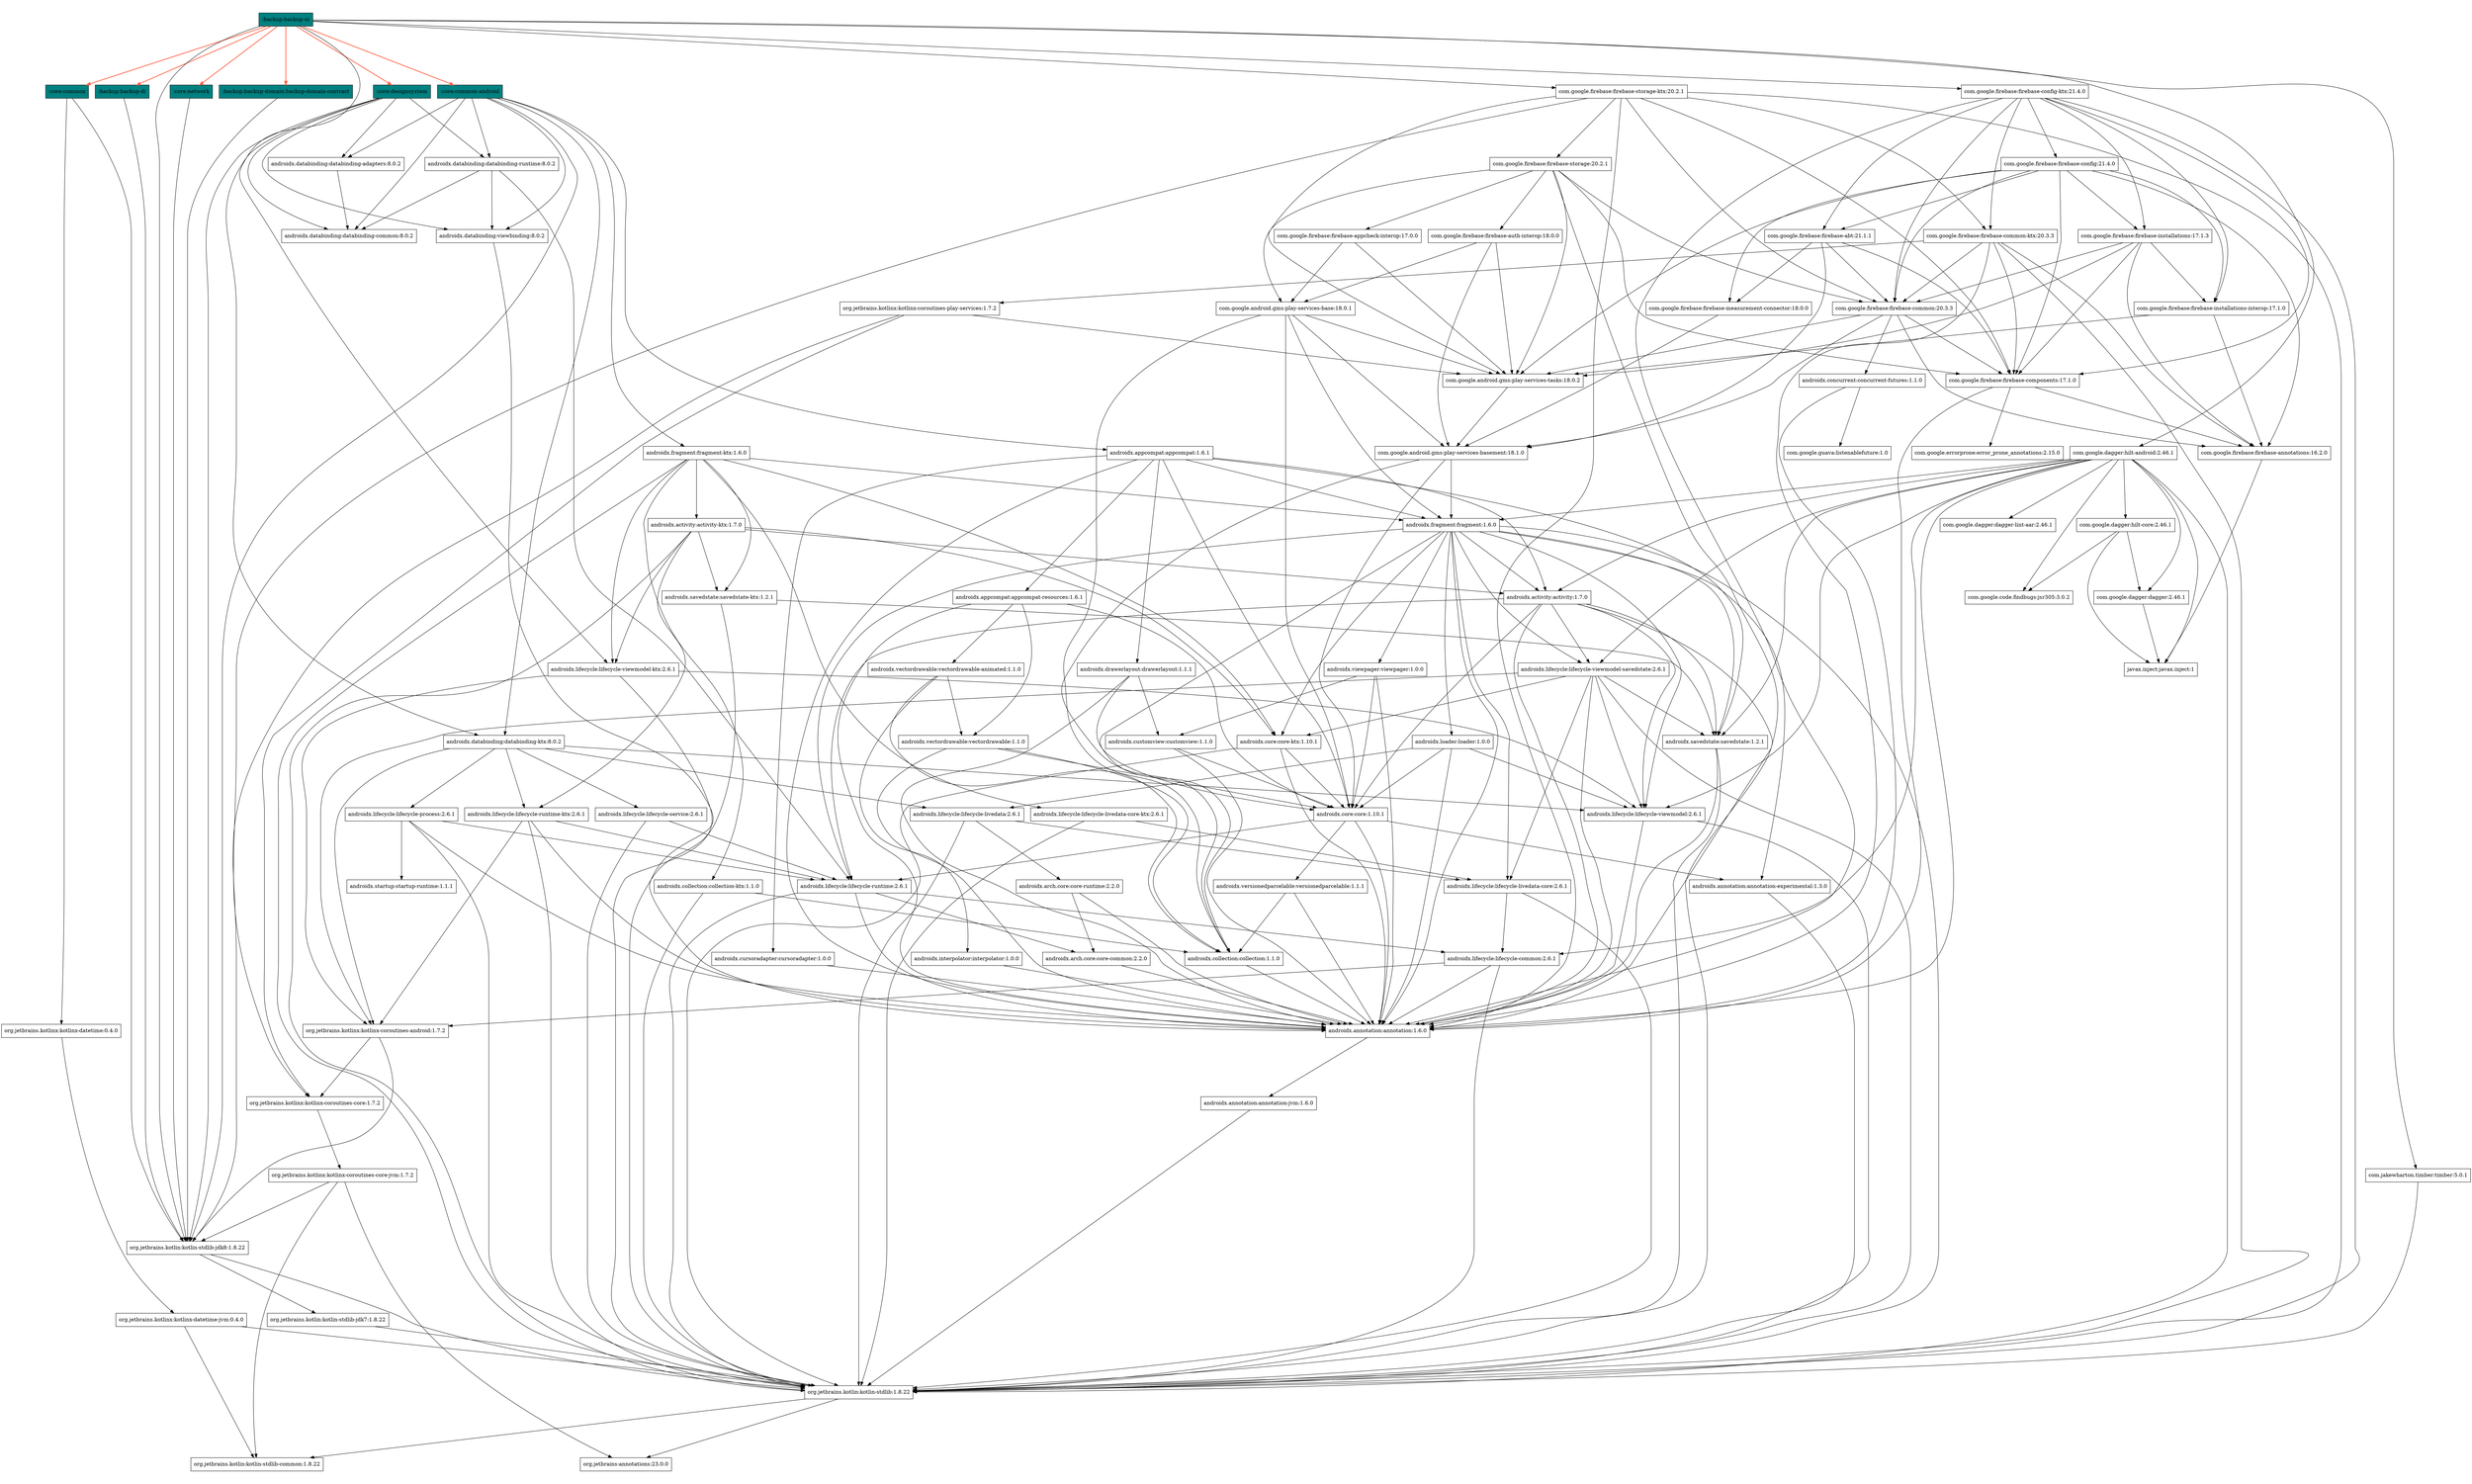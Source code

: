 strict digraph DependencyGraph {
  ratio=0.6;
  node [shape=box];

  ":backup:backup-ui" [style=filled fillcolor="#008080"];
  ":core:common" [style=filled fillcolor="#008080"];
  ":core:network" [style=filled fillcolor="#008080"];
  ":core:common-android" [style=filled fillcolor="#008080"];
  ":core:designsystem" [style=filled fillcolor="#008080"];
  ":backup:backup-domain:backup-domain-contract" [style=filled fillcolor="#008080"];
  ":backup:backup-di" [style=filled fillcolor="#008080"];

  ":backup:backup-ui" -> "org.jetbrains.kotlin:kotlin-stdlib-jdk8:1.8.22";
  ":backup:backup-ui" -> "com.google.dagger:hilt-android:2.46.1";
  ":backup:backup-ui" -> ":core:common" [style=bold color="#FF6347" weight=8];
  ":backup:backup-ui" -> ":core:network" [style=bold color="#FF6347" weight=8];
  ":backup:backup-ui" -> ":core:common-android" [style=bold color="#FF6347" weight=8];
  ":backup:backup-ui" -> ":core:designsystem" [style=bold color="#FF6347" weight=8];
  ":backup:backup-ui" -> ":backup:backup-domain:backup-domain-contract" [style=bold color="#FF6347" weight=8];
  ":backup:backup-ui" -> ":backup:backup-di" [style=bold color="#FF6347" weight=8];
  ":backup:backup-ui" -> "androidx.lifecycle:lifecycle-viewmodel-ktx:2.6.1";
  ":backup:backup-ui" -> "com.google.firebase:firebase-storage-ktx:20.2.1";
  ":backup:backup-ui" -> "com.google.firebase:firebase-config-ktx:21.4.0";
  ":backup:backup-ui" -> "com.jakewharton.timber:timber:5.0.1";
  "org.jetbrains.kotlin:kotlin-stdlib-jdk8:1.8.22" -> "org.jetbrains.kotlin:kotlin-stdlib:1.8.22";
  "org.jetbrains.kotlin:kotlin-stdlib-jdk8:1.8.22" -> "org.jetbrains.kotlin:kotlin-stdlib-jdk7:1.8.22";
  "org.jetbrains.kotlin:kotlin-stdlib:1.8.22" -> "org.jetbrains.kotlin:kotlin-stdlib-common:1.8.22";
  "org.jetbrains.kotlin:kotlin-stdlib:1.8.22" -> "org.jetbrains:annotations:23.0.0";
  "org.jetbrains.kotlin:kotlin-stdlib-jdk7:1.8.22" -> "org.jetbrains.kotlin:kotlin-stdlib:1.8.22";
  "com.google.dagger:hilt-android:2.46.1" -> "com.google.dagger:dagger:2.46.1";
  "com.google.dagger:hilt-android:2.46.1" -> "com.google.dagger:dagger-lint-aar:2.46.1";
  "com.google.dagger:hilt-android:2.46.1" -> "com.google.dagger:hilt-core:2.46.1";
  "com.google.dagger:hilt-android:2.46.1" -> "com.google.code.findbugs:jsr305:3.0.2";
  "com.google.dagger:hilt-android:2.46.1" -> "androidx.activity:activity:1.7.0";
  "com.google.dagger:hilt-android:2.46.1" -> "androidx.annotation:annotation:1.6.0";
  "com.google.dagger:hilt-android:2.46.1" -> "androidx.fragment:fragment:1.6.0";
  "com.google.dagger:hilt-android:2.46.1" -> "androidx.lifecycle:lifecycle-common:2.6.1";
  "com.google.dagger:hilt-android:2.46.1" -> "androidx.lifecycle:lifecycle-viewmodel:2.6.1";
  "com.google.dagger:hilt-android:2.46.1" -> "androidx.lifecycle:lifecycle-viewmodel-savedstate:2.6.1";
  "com.google.dagger:hilt-android:2.46.1" -> "androidx.savedstate:savedstate:1.2.1";
  "com.google.dagger:hilt-android:2.46.1" -> "javax.inject:javax.inject:1";
  "com.google.dagger:hilt-android:2.46.1" -> "org.jetbrains.kotlin:kotlin-stdlib:1.8.22";
  "com.google.dagger:dagger:2.46.1" -> "javax.inject:javax.inject:1";
  "com.google.dagger:hilt-core:2.46.1" -> "com.google.dagger:dagger:2.46.1";
  "com.google.dagger:hilt-core:2.46.1" -> "com.google.code.findbugs:jsr305:3.0.2";
  "com.google.dagger:hilt-core:2.46.1" -> "javax.inject:javax.inject:1";
  "androidx.activity:activity:1.7.0" -> "androidx.annotation:annotation:1.6.0";
  "androidx.activity:activity:1.7.0" -> "androidx.core:core:1.10.1";
  "androidx.activity:activity:1.7.0" -> "androidx.lifecycle:lifecycle-runtime:2.6.1";
  "androidx.activity:activity:1.7.0" -> "androidx.lifecycle:lifecycle-viewmodel:2.6.1";
  "androidx.activity:activity:1.7.0" -> "androidx.lifecycle:lifecycle-viewmodel-savedstate:2.6.1";
  "androidx.activity:activity:1.7.0" -> "androidx.savedstate:savedstate:1.2.1";
  "androidx.activity:activity:1.7.0" -> "org.jetbrains.kotlin:kotlin-stdlib:1.8.22";
  "androidx.annotation:annotation:1.6.0" -> "androidx.annotation:annotation-jvm:1.6.0";
  "androidx.annotation:annotation-jvm:1.6.0" -> "org.jetbrains.kotlin:kotlin-stdlib:1.8.22";
  "androidx.core:core:1.10.1" -> "androidx.annotation:annotation:1.6.0";
  "androidx.core:core:1.10.1" -> "androidx.annotation:annotation-experimental:1.3.0";
  "androidx.core:core:1.10.1" -> "androidx.lifecycle:lifecycle-runtime:2.6.1";
  "androidx.core:core:1.10.1" -> "androidx.versionedparcelable:versionedparcelable:1.1.1";
  "androidx.annotation:annotation-experimental:1.3.0" -> "org.jetbrains.kotlin:kotlin-stdlib:1.8.22";
  "androidx.lifecycle:lifecycle-runtime:2.6.1" -> "androidx.annotation:annotation:1.6.0";
  "androidx.lifecycle:lifecycle-runtime:2.6.1" -> "androidx.arch.core:core-common:2.2.0";
  "androidx.lifecycle:lifecycle-runtime:2.6.1" -> "androidx.lifecycle:lifecycle-common:2.6.1";
  "androidx.lifecycle:lifecycle-runtime:2.6.1" -> "org.jetbrains.kotlin:kotlin-stdlib:1.8.22";
  "androidx.arch.core:core-common:2.2.0" -> "androidx.annotation:annotation:1.6.0";
  "androidx.lifecycle:lifecycle-common:2.6.1" -> "androidx.annotation:annotation:1.6.0";
  "androidx.lifecycle:lifecycle-common:2.6.1" -> "org.jetbrains.kotlin:kotlin-stdlib:1.8.22";
  "androidx.lifecycle:lifecycle-common:2.6.1" -> "org.jetbrains.kotlinx:kotlinx-coroutines-android:1.7.2";
  "org.jetbrains.kotlinx:kotlinx-coroutines-android:1.7.2" -> "org.jetbrains.kotlinx:kotlinx-coroutines-core:1.7.2";
  "org.jetbrains.kotlinx:kotlinx-coroutines-android:1.7.2" -> "org.jetbrains.kotlin:kotlin-stdlib-jdk8:1.8.22";
  "org.jetbrains.kotlinx:kotlinx-coroutines-core:1.7.2" -> "org.jetbrains.kotlinx:kotlinx-coroutines-core-jvm:1.7.2";
  "org.jetbrains.kotlinx:kotlinx-coroutines-core-jvm:1.7.2" -> "org.jetbrains:annotations:23.0.0";
  "org.jetbrains.kotlinx:kotlinx-coroutines-core-jvm:1.7.2" -> "org.jetbrains.kotlin:kotlin-stdlib-common:1.8.22";
  "org.jetbrains.kotlinx:kotlinx-coroutines-core-jvm:1.7.2" -> "org.jetbrains.kotlin:kotlin-stdlib-jdk8:1.8.22";
  "androidx.versionedparcelable:versionedparcelable:1.1.1" -> "androidx.annotation:annotation:1.6.0";
  "androidx.versionedparcelable:versionedparcelable:1.1.1" -> "androidx.collection:collection:1.1.0";
  "androidx.collection:collection:1.1.0" -> "androidx.annotation:annotation:1.6.0";
  "androidx.lifecycle:lifecycle-viewmodel:2.6.1" -> "androidx.annotation:annotation:1.6.0";
  "androidx.lifecycle:lifecycle-viewmodel:2.6.1" -> "org.jetbrains.kotlin:kotlin-stdlib:1.8.22";
  "androidx.lifecycle:lifecycle-viewmodel-savedstate:2.6.1" -> "androidx.annotation:annotation:1.6.0";
  "androidx.lifecycle:lifecycle-viewmodel-savedstate:2.6.1" -> "androidx.core:core-ktx:1.10.1";
  "androidx.lifecycle:lifecycle-viewmodel-savedstate:2.6.1" -> "androidx.lifecycle:lifecycle-livedata-core:2.6.1";
  "androidx.lifecycle:lifecycle-viewmodel-savedstate:2.6.1" -> "androidx.lifecycle:lifecycle-viewmodel:2.6.1";
  "androidx.lifecycle:lifecycle-viewmodel-savedstate:2.6.1" -> "androidx.savedstate:savedstate:1.2.1";
  "androidx.lifecycle:lifecycle-viewmodel-savedstate:2.6.1" -> "org.jetbrains.kotlin:kotlin-stdlib:1.8.22";
  "androidx.lifecycle:lifecycle-viewmodel-savedstate:2.6.1" -> "org.jetbrains.kotlinx:kotlinx-coroutines-android:1.7.2";
  "androidx.core:core-ktx:1.10.1" -> "androidx.annotation:annotation:1.6.0";
  "androidx.core:core-ktx:1.10.1" -> "androidx.core:core:1.10.1";
  "androidx.core:core-ktx:1.10.1" -> "org.jetbrains.kotlin:kotlin-stdlib:1.8.22";
  "androidx.lifecycle:lifecycle-livedata-core:2.6.1" -> "androidx.lifecycle:lifecycle-common:2.6.1";
  "androidx.lifecycle:lifecycle-livedata-core:2.6.1" -> "org.jetbrains.kotlin:kotlin-stdlib:1.8.22";
  "androidx.savedstate:savedstate:1.2.1" -> "androidx.annotation:annotation:1.6.0";
  "androidx.savedstate:savedstate:1.2.1" -> "org.jetbrains.kotlin:kotlin-stdlib:1.8.22";
  "androidx.fragment:fragment:1.6.0" -> "androidx.activity:activity:1.7.0";
  "androidx.fragment:fragment:1.6.0" -> "androidx.annotation:annotation:1.6.0";
  "androidx.fragment:fragment:1.6.0" -> "androidx.annotation:annotation-experimental:1.3.0";
  "androidx.fragment:fragment:1.6.0" -> "androidx.collection:collection:1.1.0";
  "androidx.fragment:fragment:1.6.0" -> "androidx.core:core-ktx:1.10.1";
  "androidx.fragment:fragment:1.6.0" -> "androidx.lifecycle:lifecycle-livedata-core:2.6.1";
  "androidx.fragment:fragment:1.6.0" -> "androidx.lifecycle:lifecycle-runtime:2.6.1";
  "androidx.fragment:fragment:1.6.0" -> "androidx.lifecycle:lifecycle-viewmodel:2.6.1";
  "androidx.fragment:fragment:1.6.0" -> "androidx.lifecycle:lifecycle-viewmodel-savedstate:2.6.1";
  "androidx.fragment:fragment:1.6.0" -> "androidx.loader:loader:1.0.0";
  "androidx.fragment:fragment:1.6.0" -> "androidx.savedstate:savedstate:1.2.1";
  "androidx.fragment:fragment:1.6.0" -> "androidx.viewpager:viewpager:1.0.0";
  "androidx.fragment:fragment:1.6.0" -> "org.jetbrains.kotlin:kotlin-stdlib:1.8.22";
  "androidx.loader:loader:1.0.0" -> "androidx.annotation:annotation:1.6.0";
  "androidx.loader:loader:1.0.0" -> "androidx.core:core:1.10.1";
  "androidx.loader:loader:1.0.0" -> "androidx.lifecycle:lifecycle-livedata:2.6.1";
  "androidx.loader:loader:1.0.0" -> "androidx.lifecycle:lifecycle-viewmodel:2.6.1";
  "androidx.lifecycle:lifecycle-livedata:2.6.1" -> "androidx.arch.core:core-runtime:2.2.0";
  "androidx.lifecycle:lifecycle-livedata:2.6.1" -> "androidx.lifecycle:lifecycle-livedata-core:2.6.1";
  "androidx.lifecycle:lifecycle-livedata:2.6.1" -> "org.jetbrains.kotlin:kotlin-stdlib:1.8.22";
  "androidx.arch.core:core-runtime:2.2.0" -> "androidx.annotation:annotation:1.6.0";
  "androidx.arch.core:core-runtime:2.2.0" -> "androidx.arch.core:core-common:2.2.0";
  "androidx.viewpager:viewpager:1.0.0" -> "androidx.annotation:annotation:1.6.0";
  "androidx.viewpager:viewpager:1.0.0" -> "androidx.core:core:1.10.1";
  "androidx.viewpager:viewpager:1.0.0" -> "androidx.customview:customview:1.1.0";
  "androidx.customview:customview:1.1.0" -> "androidx.annotation:annotation:1.6.0";
  "androidx.customview:customview:1.1.0" -> "androidx.core:core:1.10.1";
  ":core:common" -> "org.jetbrains.kotlinx:kotlinx-datetime:0.4.0";
  ":core:common" -> "org.jetbrains.kotlin:kotlin-stdlib-jdk8:1.8.22";
  "org.jetbrains.kotlinx:kotlinx-datetime:0.4.0" -> "org.jetbrains.kotlinx:kotlinx-datetime-jvm:0.4.0";
  "org.jetbrains.kotlinx:kotlinx-datetime-jvm:0.4.0" -> "org.jetbrains.kotlin:kotlin-stdlib:1.8.22";
  "org.jetbrains.kotlinx:kotlinx-datetime-jvm:0.4.0" -> "org.jetbrains.kotlin:kotlin-stdlib-common:1.8.22";
  ":core:network" -> "org.jetbrains.kotlin:kotlin-stdlib-jdk8:1.8.22";
  ":core:common-android" -> "androidx.fragment:fragment-ktx:1.6.0";
  ":core:common-android" -> "androidx.appcompat:appcompat:1.6.1";
  ":core:common-android" -> "androidx.databinding:viewbinding:8.0.2";
  ":core:common-android" -> "androidx.databinding:databinding-common:8.0.2";
  ":core:common-android" -> "androidx.databinding:databinding-runtime:8.0.2";
  ":core:common-android" -> "androidx.databinding:databinding-adapters:8.0.2";
  ":core:common-android" -> "androidx.databinding:databinding-ktx:8.0.2";
  ":core:common-android" -> "org.jetbrains.kotlin:kotlin-stdlib-jdk8:1.8.22";
  "androidx.fragment:fragment-ktx:1.6.0" -> "androidx.activity:activity-ktx:1.7.0";
  "androidx.fragment:fragment-ktx:1.6.0" -> "androidx.collection:collection-ktx:1.1.0";
  "androidx.fragment:fragment-ktx:1.6.0" -> "androidx.core:core-ktx:1.10.1";
  "androidx.fragment:fragment-ktx:1.6.0" -> "androidx.fragment:fragment:1.6.0";
  "androidx.fragment:fragment-ktx:1.6.0" -> "androidx.lifecycle:lifecycle-livedata-core-ktx:2.6.1";
  "androidx.fragment:fragment-ktx:1.6.0" -> "androidx.lifecycle:lifecycle-viewmodel-ktx:2.6.1";
  "androidx.fragment:fragment-ktx:1.6.0" -> "androidx.savedstate:savedstate-ktx:1.2.1";
  "androidx.fragment:fragment-ktx:1.6.0" -> "org.jetbrains.kotlin:kotlin-stdlib:1.8.22";
  "androidx.activity:activity-ktx:1.7.0" -> "androidx.activity:activity:1.7.0";
  "androidx.activity:activity-ktx:1.7.0" -> "androidx.core:core-ktx:1.10.1";
  "androidx.activity:activity-ktx:1.7.0" -> "androidx.lifecycle:lifecycle-runtime-ktx:2.6.1";
  "androidx.activity:activity-ktx:1.7.0" -> "androidx.lifecycle:lifecycle-viewmodel-ktx:2.6.1";
  "androidx.activity:activity-ktx:1.7.0" -> "androidx.savedstate:savedstate-ktx:1.2.1";
  "androidx.activity:activity-ktx:1.7.0" -> "org.jetbrains.kotlin:kotlin-stdlib:1.8.22";
  "androidx.lifecycle:lifecycle-runtime-ktx:2.6.1" -> "androidx.annotation:annotation:1.6.0";
  "androidx.lifecycle:lifecycle-runtime-ktx:2.6.1" -> "androidx.lifecycle:lifecycle-runtime:2.6.1";
  "androidx.lifecycle:lifecycle-runtime-ktx:2.6.1" -> "org.jetbrains.kotlin:kotlin-stdlib:1.8.22";
  "androidx.lifecycle:lifecycle-runtime-ktx:2.6.1" -> "org.jetbrains.kotlinx:kotlinx-coroutines-android:1.7.2";
  "androidx.lifecycle:lifecycle-viewmodel-ktx:2.6.1" -> "androidx.lifecycle:lifecycle-viewmodel:2.6.1";
  "androidx.lifecycle:lifecycle-viewmodel-ktx:2.6.1" -> "org.jetbrains.kotlin:kotlin-stdlib:1.8.22";
  "androidx.lifecycle:lifecycle-viewmodel-ktx:2.6.1" -> "org.jetbrains.kotlinx:kotlinx-coroutines-android:1.7.2";
  "androidx.savedstate:savedstate-ktx:1.2.1" -> "androidx.savedstate:savedstate:1.2.1";
  "androidx.savedstate:savedstate-ktx:1.2.1" -> "org.jetbrains.kotlin:kotlin-stdlib:1.8.22";
  "androidx.collection:collection-ktx:1.1.0" -> "org.jetbrains.kotlin:kotlin-stdlib:1.8.22";
  "androidx.collection:collection-ktx:1.1.0" -> "androidx.collection:collection:1.1.0";
  "androidx.lifecycle:lifecycle-livedata-core-ktx:2.6.1" -> "androidx.lifecycle:lifecycle-livedata-core:2.6.1";
  "androidx.lifecycle:lifecycle-livedata-core-ktx:2.6.1" -> "org.jetbrains.kotlin:kotlin-stdlib:1.8.22";
  "androidx.appcompat:appcompat:1.6.1" -> "androidx.activity:activity:1.7.0";
  "androidx.appcompat:appcompat:1.6.1" -> "androidx.annotation:annotation:1.6.0";
  "androidx.appcompat:appcompat:1.6.1" -> "androidx.appcompat:appcompat-resources:1.6.1";
  "androidx.appcompat:appcompat:1.6.1" -> "androidx.core:core:1.10.1";
  "androidx.appcompat:appcompat:1.6.1" -> "androidx.cursoradapter:cursoradapter:1.0.0";
  "androidx.appcompat:appcompat:1.6.1" -> "androidx.drawerlayout:drawerlayout:1.1.1";
  "androidx.appcompat:appcompat:1.6.1" -> "androidx.fragment:fragment:1.6.0";
  "androidx.appcompat:appcompat:1.6.1" -> "androidx.savedstate:savedstate:1.2.1";
  "androidx.appcompat:appcompat-resources:1.6.1" -> "androidx.annotation:annotation:1.6.0";
  "androidx.appcompat:appcompat-resources:1.6.1" -> "androidx.core:core:1.10.1";
  "androidx.appcompat:appcompat-resources:1.6.1" -> "androidx.vectordrawable:vectordrawable:1.1.0";
  "androidx.appcompat:appcompat-resources:1.6.1" -> "androidx.vectordrawable:vectordrawable-animated:1.1.0";
  "androidx.vectordrawable:vectordrawable:1.1.0" -> "androidx.annotation:annotation:1.6.0";
  "androidx.vectordrawable:vectordrawable:1.1.0" -> "androidx.core:core:1.10.1";
  "androidx.vectordrawable:vectordrawable:1.1.0" -> "androidx.collection:collection:1.1.0";
  "androidx.vectordrawable:vectordrawable-animated:1.1.0" -> "androidx.vectordrawable:vectordrawable:1.1.0";
  "androidx.vectordrawable:vectordrawable-animated:1.1.0" -> "androidx.interpolator:interpolator:1.0.0";
  "androidx.vectordrawable:vectordrawable-animated:1.1.0" -> "androidx.collection:collection:1.1.0";
  "androidx.interpolator:interpolator:1.0.0" -> "androidx.annotation:annotation:1.6.0";
  "androidx.cursoradapter:cursoradapter:1.0.0" -> "androidx.annotation:annotation:1.6.0";
  "androidx.drawerlayout:drawerlayout:1.1.1" -> "androidx.annotation:annotation:1.6.0";
  "androidx.drawerlayout:drawerlayout:1.1.1" -> "androidx.core:core:1.10.1";
  "androidx.drawerlayout:drawerlayout:1.1.1" -> "androidx.customview:customview:1.1.0";
  "androidx.databinding:viewbinding:8.0.2" -> "androidx.annotation:annotation:1.6.0";
  "androidx.databinding:databinding-runtime:8.0.2" -> "androidx.databinding:databinding-common:8.0.2";
  "androidx.databinding:databinding-runtime:8.0.2" -> "androidx.databinding:viewbinding:8.0.2";
  "androidx.databinding:databinding-runtime:8.0.2" -> "androidx.lifecycle:lifecycle-runtime:2.6.1";
  "androidx.databinding:databinding-adapters:8.0.2" -> "androidx.databinding:databinding-common:8.0.2";
  "androidx.databinding:databinding-ktx:8.0.2" -> "org.jetbrains.kotlinx:kotlinx-coroutines-android:1.7.2";
  "androidx.databinding:databinding-ktx:8.0.2" -> "androidx.lifecycle:lifecycle-runtime-ktx:2.6.1";
  "androidx.databinding:databinding-ktx:8.0.2" -> "androidx.lifecycle:lifecycle-livedata:2.6.1";
  "androidx.databinding:databinding-ktx:8.0.2" -> "androidx.lifecycle:lifecycle-process:2.6.1";
  "androidx.databinding:databinding-ktx:8.0.2" -> "androidx.lifecycle:lifecycle-service:2.6.1";
  "androidx.databinding:databinding-ktx:8.0.2" -> "androidx.lifecycle:lifecycle-viewmodel:2.6.1";
  "androidx.lifecycle:lifecycle-process:2.6.1" -> "androidx.annotation:annotation:1.6.0";
  "androidx.lifecycle:lifecycle-process:2.6.1" -> "androidx.lifecycle:lifecycle-runtime:2.6.1";
  "androidx.lifecycle:lifecycle-process:2.6.1" -> "androidx.startup:startup-runtime:1.1.1";
  "androidx.lifecycle:lifecycle-process:2.6.1" -> "org.jetbrains.kotlin:kotlin-stdlib:1.8.22";
  "androidx.lifecycle:lifecycle-service:2.6.1" -> "androidx.lifecycle:lifecycle-runtime:2.6.1";
  "androidx.lifecycle:lifecycle-service:2.6.1" -> "org.jetbrains.kotlin:kotlin-stdlib:1.8.22";
  ":core:designsystem" -> "androidx.databinding:viewbinding:8.0.2";
  ":core:designsystem" -> "androidx.databinding:databinding-common:8.0.2";
  ":core:designsystem" -> "androidx.databinding:databinding-runtime:8.0.2";
  ":core:designsystem" -> "androidx.databinding:databinding-adapters:8.0.2";
  ":core:designsystem" -> "androidx.databinding:databinding-ktx:8.0.2";
  ":core:designsystem" -> "org.jetbrains.kotlin:kotlin-stdlib-jdk8:1.8.22";
  ":backup:backup-domain:backup-domain-contract" -> "org.jetbrains.kotlin:kotlin-stdlib-jdk8:1.8.22";
  ":backup:backup-di" -> "org.jetbrains.kotlin:kotlin-stdlib-jdk8:1.8.22";
  "com.google.firebase:firebase-storage-ktx:20.2.1" -> "org.jetbrains.kotlin:kotlin-stdlib:1.8.22";
  "com.google.firebase:firebase-storage-ktx:20.2.1" -> "com.google.firebase:firebase-common:20.3.3";
  "com.google.firebase:firebase-storage-ktx:20.2.1" -> "com.google.firebase:firebase-components:17.1.0";
  "com.google.firebase:firebase-storage-ktx:20.2.1" -> "com.google.firebase:firebase-common-ktx:20.3.3";
  "com.google.firebase:firebase-storage-ktx:20.2.1" -> "com.google.firebase:firebase-storage:20.2.1";
  "com.google.firebase:firebase-storage-ktx:20.2.1" -> "androidx.annotation:annotation:1.6.0";
  "com.google.firebase:firebase-storage-ktx:20.2.1" -> "com.google.android.gms:play-services-tasks:18.0.2";
  "com.google.firebase:firebase-storage-ktx:20.2.1" -> "org.jetbrains.kotlinx:kotlinx-coroutines-core:1.7.2";
  "com.google.firebase:firebase-common:20.3.3" -> "com.google.firebase:firebase-annotations:16.2.0";
  "com.google.firebase:firebase-common:20.3.3" -> "com.google.firebase:firebase-components:17.1.0";
  "com.google.firebase:firebase-common:20.3.3" -> "androidx.concurrent:concurrent-futures:1.1.0";
  "com.google.firebase:firebase-common:20.3.3" -> "com.google.android.gms:play-services-basement:18.1.0";
  "com.google.firebase:firebase-common:20.3.3" -> "com.google.android.gms:play-services-tasks:18.0.2";
  "com.google.firebase:firebase-annotations:16.2.0" -> "javax.inject:javax.inject:1";
  "com.google.firebase:firebase-components:17.1.0" -> "androidx.annotation:annotation:1.6.0";
  "com.google.firebase:firebase-components:17.1.0" -> "com.google.errorprone:error_prone_annotations:2.15.0";
  "com.google.firebase:firebase-components:17.1.0" -> "com.google.firebase:firebase-annotations:16.2.0";
  "androidx.concurrent:concurrent-futures:1.1.0" -> "androidx.annotation:annotation:1.6.0";
  "androidx.concurrent:concurrent-futures:1.1.0" -> "com.google.guava:listenablefuture:1.0";
  "com.google.android.gms:play-services-basement:18.1.0" -> "androidx.collection:collection:1.1.0";
  "com.google.android.gms:play-services-basement:18.1.0" -> "androidx.core:core:1.10.1";
  "com.google.android.gms:play-services-basement:18.1.0" -> "androidx.fragment:fragment:1.6.0";
  "com.google.android.gms:play-services-tasks:18.0.2" -> "com.google.android.gms:play-services-basement:18.1.0";
  "com.google.firebase:firebase-common-ktx:20.3.3" -> "org.jetbrains.kotlinx:kotlinx-coroutines-play-services:1.7.2";
  "com.google.firebase:firebase-common-ktx:20.3.3" -> "org.jetbrains.kotlin:kotlin-stdlib:1.8.22";
  "com.google.firebase:firebase-common-ktx:20.3.3" -> "com.google.firebase:firebase-annotations:16.2.0";
  "com.google.firebase:firebase-common-ktx:20.3.3" -> "com.google.firebase:firebase-common:20.3.3";
  "com.google.firebase:firebase-common-ktx:20.3.3" -> "com.google.firebase:firebase-components:17.1.0";
  "com.google.firebase:firebase-common-ktx:20.3.3" -> "androidx.annotation:annotation:1.6.0";
  "org.jetbrains.kotlinx:kotlinx-coroutines-play-services:1.7.2" -> "org.jetbrains.kotlinx:kotlinx-coroutines-core:1.7.2";
  "org.jetbrains.kotlinx:kotlinx-coroutines-play-services:1.7.2" -> "com.google.android.gms:play-services-tasks:18.0.2";
  "org.jetbrains.kotlinx:kotlinx-coroutines-play-services:1.7.2" -> "org.jetbrains.kotlin:kotlin-stdlib-jdk8:1.8.22";
  "com.google.firebase:firebase-storage:20.2.1" -> "com.google.firebase:firebase-common:20.3.3";
  "com.google.firebase:firebase-storage:20.2.1" -> "com.google.firebase:firebase-components:17.1.0";
  "com.google.firebase:firebase-storage:20.2.1" -> "com.google.firebase:firebase-appcheck-interop:17.0.0";
  "com.google.firebase:firebase-storage:20.2.1" -> "androidx.annotation:annotation:1.6.0";
  "com.google.firebase:firebase-storage:20.2.1" -> "com.google.android.gms:play-services-base:18.0.1";
  "com.google.firebase:firebase-storage:20.2.1" -> "com.google.android.gms:play-services-tasks:18.0.2";
  "com.google.firebase:firebase-storage:20.2.1" -> "com.google.firebase:firebase-auth-interop:18.0.0";
  "com.google.firebase:firebase-appcheck-interop:17.0.0" -> "com.google.android.gms:play-services-base:18.0.1";
  "com.google.firebase:firebase-appcheck-interop:17.0.0" -> "com.google.android.gms:play-services-tasks:18.0.2";
  "com.google.android.gms:play-services-base:18.0.1" -> "androidx.collection:collection:1.1.0";
  "com.google.android.gms:play-services-base:18.0.1" -> "androidx.core:core:1.10.1";
  "com.google.android.gms:play-services-base:18.0.1" -> "androidx.fragment:fragment:1.6.0";
  "com.google.android.gms:play-services-base:18.0.1" -> "com.google.android.gms:play-services-basement:18.1.0";
  "com.google.android.gms:play-services-base:18.0.1" -> "com.google.android.gms:play-services-tasks:18.0.2";
  "com.google.firebase:firebase-auth-interop:18.0.0" -> "com.google.android.gms:play-services-base:18.0.1";
  "com.google.firebase:firebase-auth-interop:18.0.0" -> "com.google.android.gms:play-services-basement:18.1.0";
  "com.google.firebase:firebase-auth-interop:18.0.0" -> "com.google.android.gms:play-services-tasks:18.0.2";
  "com.google.firebase:firebase-config-ktx:21.4.0" -> "com.google.firebase:firebase-installations:17.1.3";
  "com.google.firebase:firebase-config-ktx:21.4.0" -> "org.jetbrains.kotlin:kotlin-stdlib:1.8.22";
  "com.google.firebase:firebase-config-ktx:21.4.0" -> "com.google.firebase:firebase-common:20.3.3";
  "com.google.firebase:firebase-config-ktx:21.4.0" -> "com.google.firebase:firebase-components:17.1.0";
  "com.google.firebase:firebase-config-ktx:21.4.0" -> "com.google.firebase:firebase-common-ktx:20.3.3";
  "com.google.firebase:firebase-config-ktx:21.4.0" -> "com.google.firebase:firebase-config:21.4.0";
  "com.google.firebase:firebase-config-ktx:21.4.0" -> "com.google.firebase:firebase-abt:21.1.1";
  "com.google.firebase:firebase-config-ktx:21.4.0" -> "com.google.firebase:firebase-installations-interop:17.1.0";
  "com.google.firebase:firebase-config-ktx:21.4.0" -> "androidx.annotation:annotation:1.6.0";
  "com.google.firebase:firebase-installations:17.1.3" -> "com.google.firebase:firebase-common:20.3.3";
  "com.google.firebase:firebase-installations:17.1.3" -> "com.google.firebase:firebase-installations-interop:17.1.0";
  "com.google.firebase:firebase-installations:17.1.3" -> "com.google.firebase:firebase-components:17.1.0";
  "com.google.firebase:firebase-installations:17.1.3" -> "com.google.firebase:firebase-annotations:16.2.0";
  "com.google.firebase:firebase-installations:17.1.3" -> "com.google.android.gms:play-services-tasks:18.0.2";
  "com.google.firebase:firebase-installations-interop:17.1.0" -> "com.google.android.gms:play-services-tasks:18.0.2";
  "com.google.firebase:firebase-installations-interop:17.1.0" -> "com.google.firebase:firebase-annotations:16.2.0";
  "com.google.firebase:firebase-config:21.4.0" -> "com.google.firebase:firebase-installations:17.1.3";
  "com.google.firebase:firebase-config:21.4.0" -> "com.google.firebase:firebase-annotations:16.2.0";
  "com.google.firebase:firebase-config:21.4.0" -> "com.google.firebase:firebase-common:20.3.3";
  "com.google.firebase:firebase-config:21.4.0" -> "com.google.firebase:firebase-abt:21.1.1";
  "com.google.firebase:firebase-config:21.4.0" -> "com.google.firebase:firebase-components:17.1.0";
  "com.google.firebase:firebase-config:21.4.0" -> "com.google.firebase:firebase-installations-interop:17.1.0";
  "com.google.firebase:firebase-config:21.4.0" -> "com.google.firebase:firebase-measurement-connector:18.0.0";
  "com.google.firebase:firebase-config:21.4.0" -> "com.google.android.gms:play-services-tasks:18.0.2";
  "com.google.firebase:firebase-abt:21.1.1" -> "com.google.firebase:firebase-common:20.3.3";
  "com.google.firebase:firebase-abt:21.1.1" -> "com.google.firebase:firebase-components:17.1.0";
  "com.google.firebase:firebase-abt:21.1.1" -> "com.google.firebase:firebase-measurement-connector:18.0.0";
  "com.google.firebase:firebase-abt:21.1.1" -> "com.google.android.gms:play-services-basement:18.1.0";
  "com.google.firebase:firebase-measurement-connector:18.0.0" -> "com.google.android.gms:play-services-basement:18.1.0";
  "com.jakewharton.timber:timber:5.0.1" -> "org.jetbrains.kotlin:kotlin-stdlib:1.8.22";
}